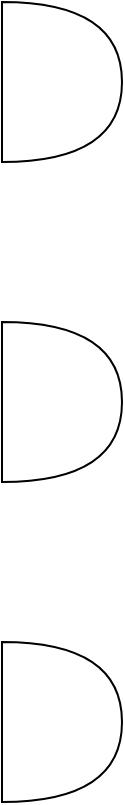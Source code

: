 <mxfile version="14.8.0" type="github">
  <diagram id="0W6Qc_67fqcdbap8SxTc" name="Page-1">
    <mxGraphModel dx="1038" dy="564" grid="1" gridSize="10" guides="1" tooltips="1" connect="1" arrows="1" fold="1" page="1" pageScale="1" pageWidth="1169" pageHeight="1654" math="0" shadow="0">
      <root>
        <mxCell id="0" />
        <mxCell id="1" parent="0" />
        <mxCell id="jdy4lV-E1GT7_JCYyYh7-1" value="" style="shape=or;whiteSpace=wrap;html=1;" vertex="1" parent="1">
          <mxGeometry x="420" y="80" width="60" height="80" as="geometry" />
        </mxCell>
        <mxCell id="jdy4lV-E1GT7_JCYyYh7-3" value="" style="shape=or;whiteSpace=wrap;html=1;" vertex="1" parent="1">
          <mxGeometry x="420" y="240" width="60" height="80" as="geometry" />
        </mxCell>
        <mxCell id="jdy4lV-E1GT7_JCYyYh7-4" value="" style="shape=or;whiteSpace=wrap;html=1;" vertex="1" parent="1">
          <mxGeometry x="420" y="400" width="60" height="80" as="geometry" />
        </mxCell>
      </root>
    </mxGraphModel>
  </diagram>
</mxfile>
